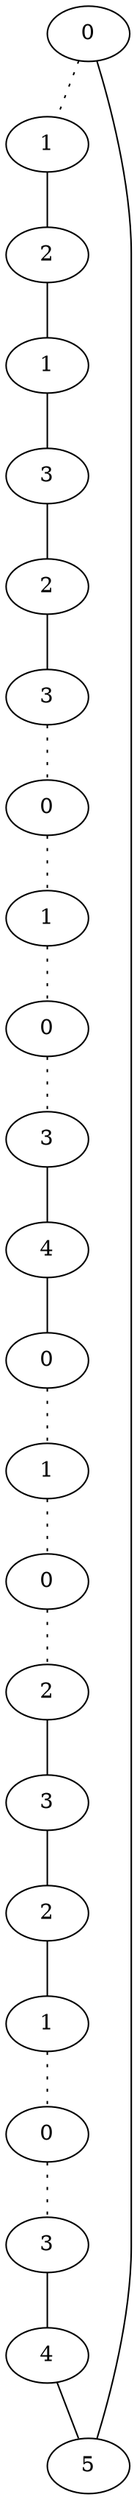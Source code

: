 graph {
a0[label=0];
a1[label=1];
a2[label=2];
a3[label=1];
a4[label=3];
a5[label=2];
a6[label=3];
a7[label=0];
a8[label=1];
a9[label=0];
a10[label=3];
a11[label=4];
a12[label=0];
a13[label=1];
a14[label=0];
a15[label=2];
a16[label=3];
a17[label=2];
a18[label=1];
a19[label=0];
a20[label=3];
a21[label=4];
a22[label=5];
a0 -- a1 [style=dotted];
a0 -- a22;
a1 -- a2;
a2 -- a3;
a3 -- a4;
a4 -- a5;
a5 -- a6;
a6 -- a7 [style=dotted];
a7 -- a8 [style=dotted];
a8 -- a9 [style=dotted];
a9 -- a10 [style=dotted];
a10 -- a11;
a11 -- a12;
a12 -- a13 [style=dotted];
a13 -- a14 [style=dotted];
a14 -- a15 [style=dotted];
a15 -- a16;
a16 -- a17;
a17 -- a18;
a18 -- a19 [style=dotted];
a19 -- a20 [style=dotted];
a20 -- a21;
a21 -- a22;
}
